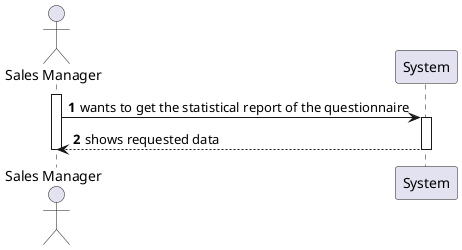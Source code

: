 @startuml
autonumber
actor "Sales Manager" as SC
participant "System" as UI

activate SC
SC -> UI : wants to get the statistical report of the questionnaire
activate UI
UI --> SC : shows requested data
deactivate UI

deactivate SC
@enduml
